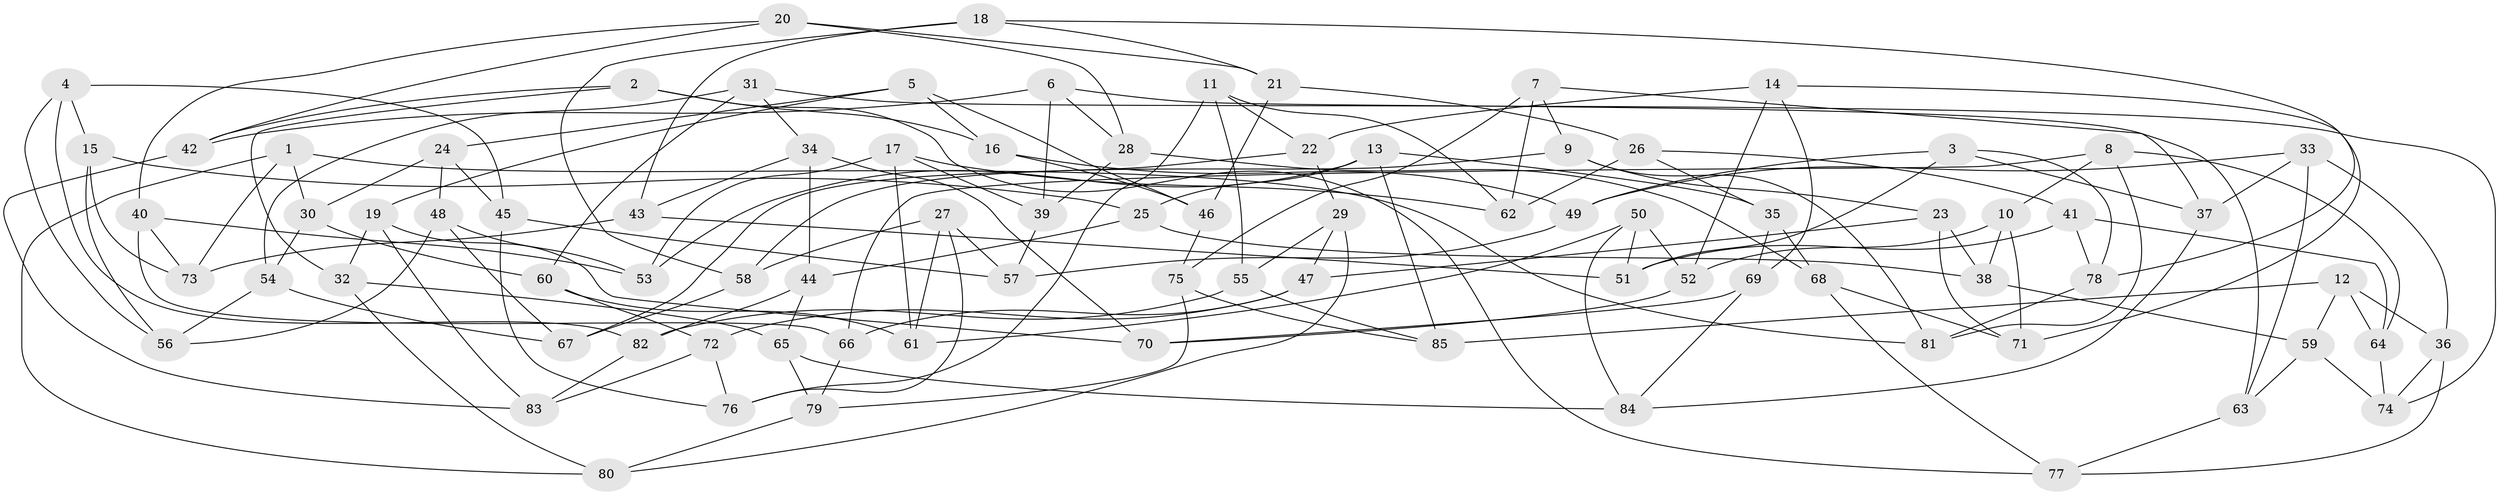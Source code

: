 // Generated by graph-tools (version 1.1) at 2025/50/03/09/25 03:50:54]
// undirected, 85 vertices, 170 edges
graph export_dot {
graph [start="1"]
  node [color=gray90,style=filled];
  1;
  2;
  3;
  4;
  5;
  6;
  7;
  8;
  9;
  10;
  11;
  12;
  13;
  14;
  15;
  16;
  17;
  18;
  19;
  20;
  21;
  22;
  23;
  24;
  25;
  26;
  27;
  28;
  29;
  30;
  31;
  32;
  33;
  34;
  35;
  36;
  37;
  38;
  39;
  40;
  41;
  42;
  43;
  44;
  45;
  46;
  47;
  48;
  49;
  50;
  51;
  52;
  53;
  54;
  55;
  56;
  57;
  58;
  59;
  60;
  61;
  62;
  63;
  64;
  65;
  66;
  67;
  68;
  69;
  70;
  71;
  72;
  73;
  74;
  75;
  76;
  77;
  78;
  79;
  80;
  81;
  82;
  83;
  84;
  85;
  1 -- 30;
  1 -- 73;
  1 -- 80;
  1 -- 81;
  2 -- 32;
  2 -- 42;
  2 -- 77;
  2 -- 16;
  3 -- 37;
  3 -- 78;
  3 -- 49;
  3 -- 51;
  4 -- 56;
  4 -- 45;
  4 -- 15;
  4 -- 82;
  5 -- 46;
  5 -- 19;
  5 -- 16;
  5 -- 24;
  6 -- 39;
  6 -- 42;
  6 -- 63;
  6 -- 28;
  7 -- 9;
  7 -- 62;
  7 -- 75;
  7 -- 37;
  8 -- 10;
  8 -- 66;
  8 -- 64;
  8 -- 81;
  9 -- 81;
  9 -- 23;
  9 -- 58;
  10 -- 71;
  10 -- 52;
  10 -- 38;
  11 -- 62;
  11 -- 55;
  11 -- 22;
  11 -- 76;
  12 -- 36;
  12 -- 85;
  12 -- 59;
  12 -- 64;
  13 -- 35;
  13 -- 53;
  13 -- 25;
  13 -- 85;
  14 -- 71;
  14 -- 52;
  14 -- 22;
  14 -- 69;
  15 -- 25;
  15 -- 56;
  15 -- 73;
  16 -- 49;
  16 -- 46;
  17 -- 62;
  17 -- 61;
  17 -- 39;
  17 -- 53;
  18 -- 43;
  18 -- 21;
  18 -- 78;
  18 -- 58;
  19 -- 32;
  19 -- 83;
  19 -- 70;
  20 -- 42;
  20 -- 40;
  20 -- 21;
  20 -- 28;
  21 -- 26;
  21 -- 46;
  22 -- 67;
  22 -- 29;
  23 -- 71;
  23 -- 47;
  23 -- 38;
  24 -- 45;
  24 -- 30;
  24 -- 48;
  25 -- 44;
  25 -- 38;
  26 -- 41;
  26 -- 35;
  26 -- 62;
  27 -- 57;
  27 -- 58;
  27 -- 61;
  27 -- 76;
  28 -- 68;
  28 -- 39;
  29 -- 55;
  29 -- 47;
  29 -- 80;
  30 -- 60;
  30 -- 54;
  31 -- 74;
  31 -- 34;
  31 -- 60;
  31 -- 54;
  32 -- 80;
  32 -- 65;
  33 -- 36;
  33 -- 63;
  33 -- 37;
  33 -- 49;
  34 -- 70;
  34 -- 44;
  34 -- 43;
  35 -- 69;
  35 -- 68;
  36 -- 77;
  36 -- 74;
  37 -- 84;
  38 -- 59;
  39 -- 57;
  40 -- 53;
  40 -- 73;
  40 -- 66;
  41 -- 78;
  41 -- 64;
  41 -- 51;
  42 -- 83;
  43 -- 73;
  43 -- 51;
  44 -- 65;
  44 -- 82;
  45 -- 57;
  45 -- 76;
  46 -- 75;
  47 -- 72;
  47 -- 66;
  48 -- 53;
  48 -- 56;
  48 -- 67;
  49 -- 57;
  50 -- 51;
  50 -- 84;
  50 -- 52;
  50 -- 61;
  52 -- 70;
  54 -- 56;
  54 -- 67;
  55 -- 85;
  55 -- 82;
  58 -- 67;
  59 -- 63;
  59 -- 74;
  60 -- 61;
  60 -- 72;
  63 -- 77;
  64 -- 74;
  65 -- 79;
  65 -- 84;
  66 -- 79;
  68 -- 71;
  68 -- 77;
  69 -- 70;
  69 -- 84;
  72 -- 76;
  72 -- 83;
  75 -- 85;
  75 -- 79;
  78 -- 81;
  79 -- 80;
  82 -- 83;
}
